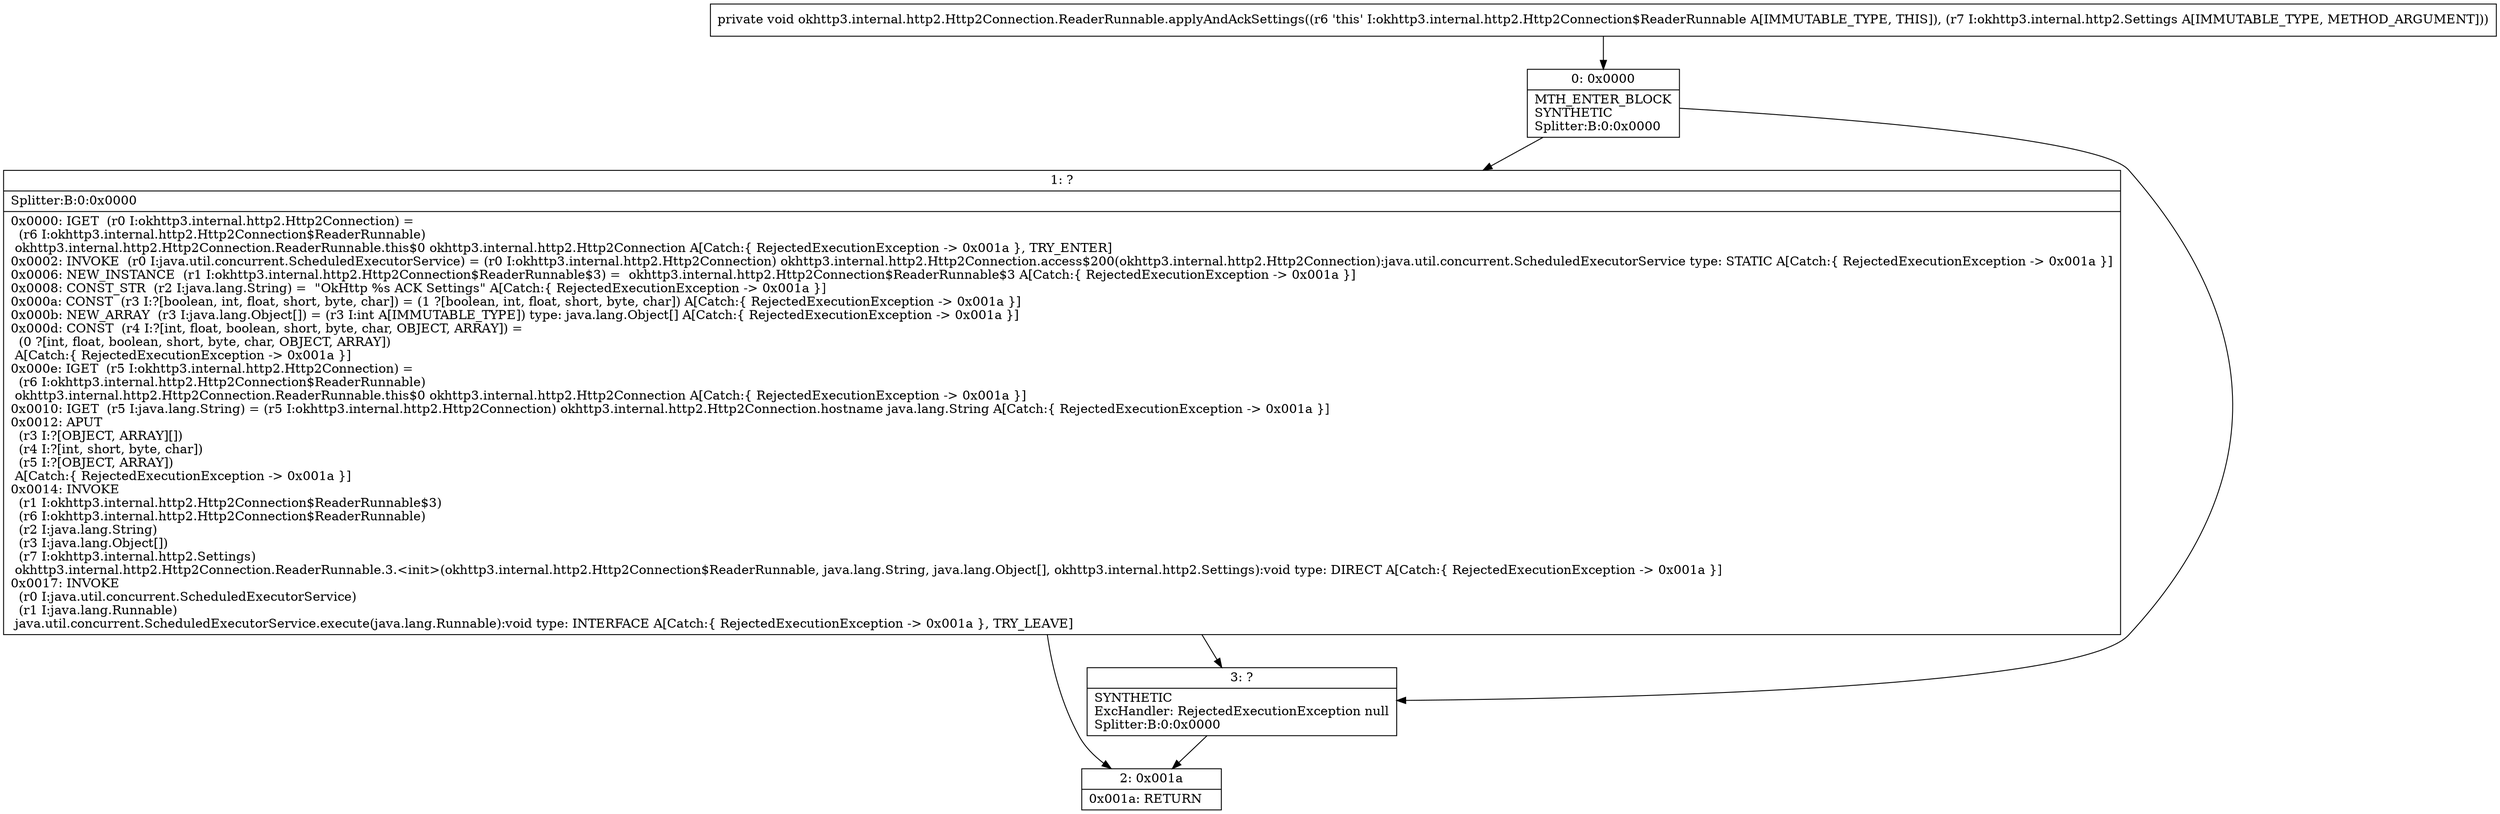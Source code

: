 digraph "CFG forokhttp3.internal.http2.Http2Connection.ReaderRunnable.applyAndAckSettings(Lokhttp3\/internal\/http2\/Settings;)V" {
Node_0 [shape=record,label="{0\:\ 0x0000|MTH_ENTER_BLOCK\lSYNTHETIC\lSplitter:B:0:0x0000\l}"];
Node_1 [shape=record,label="{1\:\ ?|Splitter:B:0:0x0000\l|0x0000: IGET  (r0 I:okhttp3.internal.http2.Http2Connection) = \l  (r6 I:okhttp3.internal.http2.Http2Connection$ReaderRunnable)\l okhttp3.internal.http2.Http2Connection.ReaderRunnable.this$0 okhttp3.internal.http2.Http2Connection A[Catch:\{ RejectedExecutionException \-\> 0x001a \}, TRY_ENTER]\l0x0002: INVOKE  (r0 I:java.util.concurrent.ScheduledExecutorService) = (r0 I:okhttp3.internal.http2.Http2Connection) okhttp3.internal.http2.Http2Connection.access$200(okhttp3.internal.http2.Http2Connection):java.util.concurrent.ScheduledExecutorService type: STATIC A[Catch:\{ RejectedExecutionException \-\> 0x001a \}]\l0x0006: NEW_INSTANCE  (r1 I:okhttp3.internal.http2.Http2Connection$ReaderRunnable$3) =  okhttp3.internal.http2.Http2Connection$ReaderRunnable$3 A[Catch:\{ RejectedExecutionException \-\> 0x001a \}]\l0x0008: CONST_STR  (r2 I:java.lang.String) =  \"OkHttp %s ACK Settings\" A[Catch:\{ RejectedExecutionException \-\> 0x001a \}]\l0x000a: CONST  (r3 I:?[boolean, int, float, short, byte, char]) = (1 ?[boolean, int, float, short, byte, char]) A[Catch:\{ RejectedExecutionException \-\> 0x001a \}]\l0x000b: NEW_ARRAY  (r3 I:java.lang.Object[]) = (r3 I:int A[IMMUTABLE_TYPE]) type: java.lang.Object[] A[Catch:\{ RejectedExecutionException \-\> 0x001a \}]\l0x000d: CONST  (r4 I:?[int, float, boolean, short, byte, char, OBJECT, ARRAY]) = \l  (0 ?[int, float, boolean, short, byte, char, OBJECT, ARRAY])\l A[Catch:\{ RejectedExecutionException \-\> 0x001a \}]\l0x000e: IGET  (r5 I:okhttp3.internal.http2.Http2Connection) = \l  (r6 I:okhttp3.internal.http2.Http2Connection$ReaderRunnable)\l okhttp3.internal.http2.Http2Connection.ReaderRunnable.this$0 okhttp3.internal.http2.Http2Connection A[Catch:\{ RejectedExecutionException \-\> 0x001a \}]\l0x0010: IGET  (r5 I:java.lang.String) = (r5 I:okhttp3.internal.http2.Http2Connection) okhttp3.internal.http2.Http2Connection.hostname java.lang.String A[Catch:\{ RejectedExecutionException \-\> 0x001a \}]\l0x0012: APUT  \l  (r3 I:?[OBJECT, ARRAY][])\l  (r4 I:?[int, short, byte, char])\l  (r5 I:?[OBJECT, ARRAY])\l A[Catch:\{ RejectedExecutionException \-\> 0x001a \}]\l0x0014: INVOKE  \l  (r1 I:okhttp3.internal.http2.Http2Connection$ReaderRunnable$3)\l  (r6 I:okhttp3.internal.http2.Http2Connection$ReaderRunnable)\l  (r2 I:java.lang.String)\l  (r3 I:java.lang.Object[])\l  (r7 I:okhttp3.internal.http2.Settings)\l okhttp3.internal.http2.Http2Connection.ReaderRunnable.3.\<init\>(okhttp3.internal.http2.Http2Connection$ReaderRunnable, java.lang.String, java.lang.Object[], okhttp3.internal.http2.Settings):void type: DIRECT A[Catch:\{ RejectedExecutionException \-\> 0x001a \}]\l0x0017: INVOKE  \l  (r0 I:java.util.concurrent.ScheduledExecutorService)\l  (r1 I:java.lang.Runnable)\l java.util.concurrent.ScheduledExecutorService.execute(java.lang.Runnable):void type: INTERFACE A[Catch:\{ RejectedExecutionException \-\> 0x001a \}, TRY_LEAVE]\l}"];
Node_2 [shape=record,label="{2\:\ 0x001a|0x001a: RETURN   \l}"];
Node_3 [shape=record,label="{3\:\ ?|SYNTHETIC\lExcHandler: RejectedExecutionException null\lSplitter:B:0:0x0000\l}"];
MethodNode[shape=record,label="{private void okhttp3.internal.http2.Http2Connection.ReaderRunnable.applyAndAckSettings((r6 'this' I:okhttp3.internal.http2.Http2Connection$ReaderRunnable A[IMMUTABLE_TYPE, THIS]), (r7 I:okhttp3.internal.http2.Settings A[IMMUTABLE_TYPE, METHOD_ARGUMENT])) }"];
MethodNode -> Node_0;
Node_0 -> Node_1;
Node_0 -> Node_3;
Node_1 -> Node_2;
Node_1 -> Node_3;
Node_3 -> Node_2;
}

